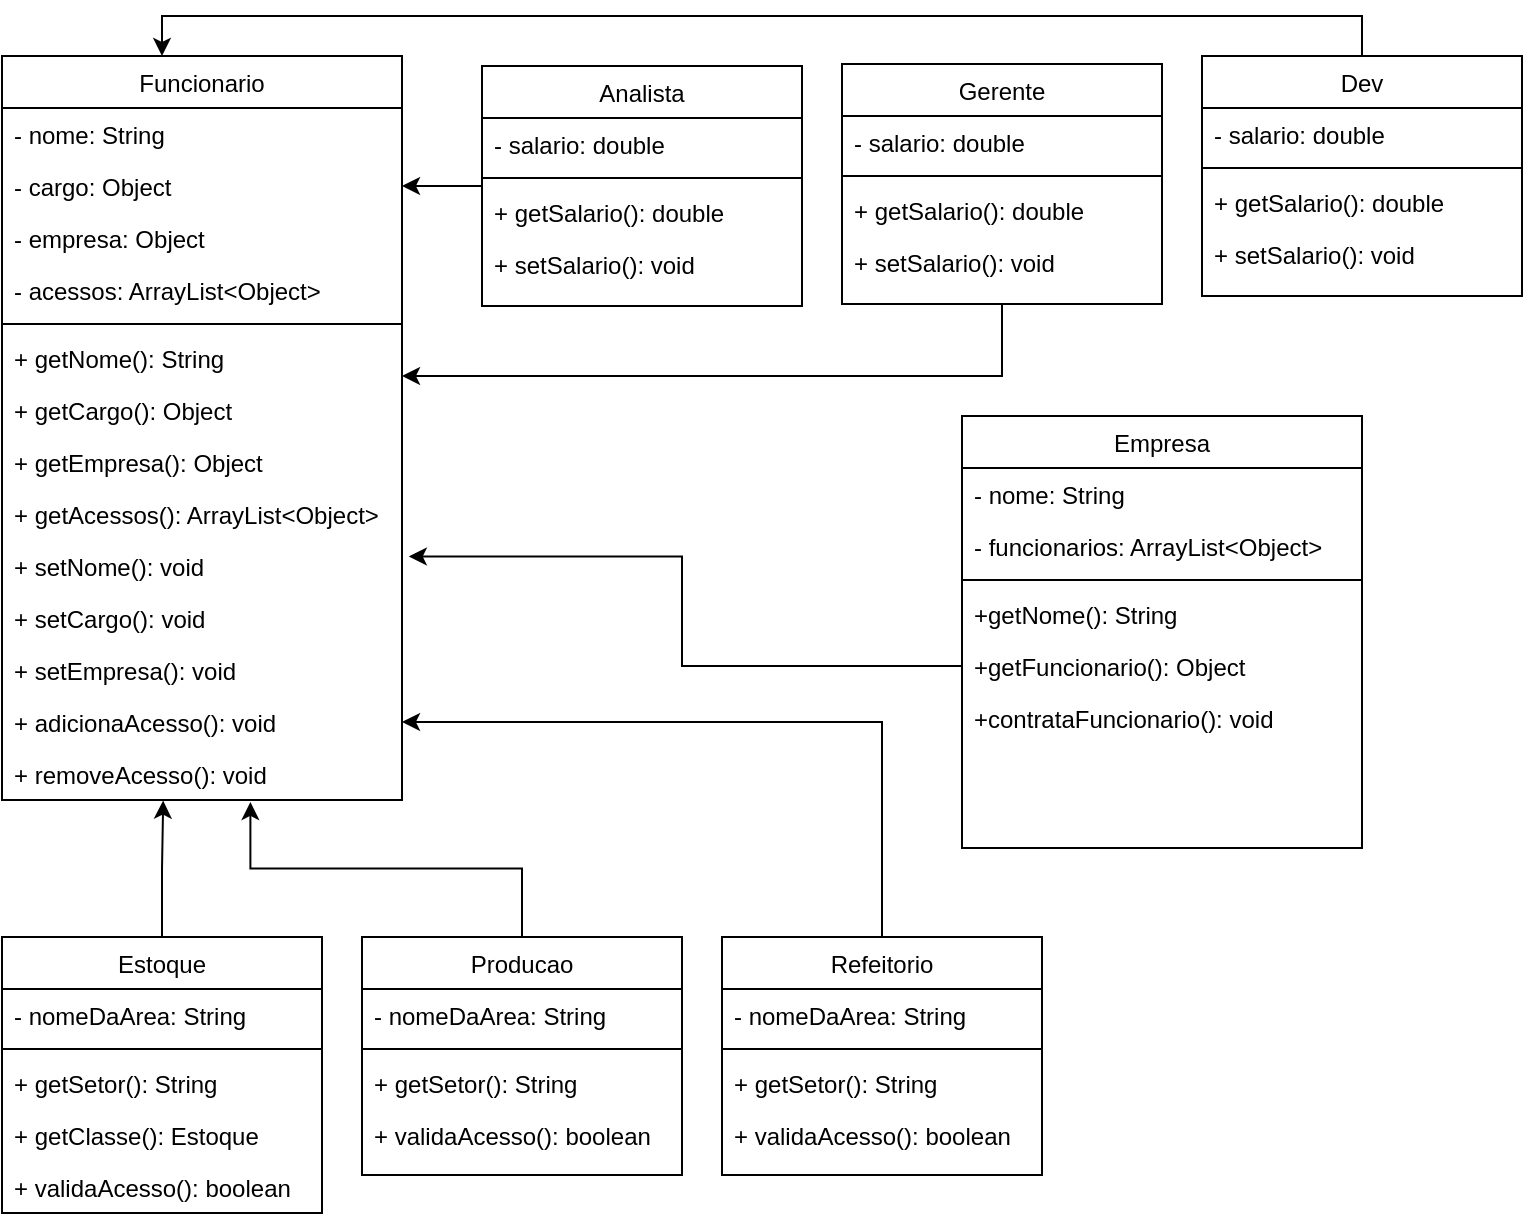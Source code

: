 <mxfile version="21.1.1" type="google">
  <diagram id="C5RBs43oDa-KdzZeNtuy" name="Page-1">
    <mxGraphModel grid="1" page="1" gridSize="10" guides="1" tooltips="1" connect="1" arrows="1" fold="1" pageScale="1" pageWidth="827" pageHeight="1169" math="0" shadow="0">
      <root>
        <mxCell id="WIyWlLk6GJQsqaUBKTNV-0" />
        <mxCell id="WIyWlLk6GJQsqaUBKTNV-1" parent="WIyWlLk6GJQsqaUBKTNV-0" />
        <mxCell id="CEh-gBeaj8NYszegtQqv-41" style="edgeStyle=orthogonalEdgeStyle;rounded=0;orthogonalLoop=1;jettySize=auto;html=1;" edge="1" parent="WIyWlLk6GJQsqaUBKTNV-1" source="zkfFHV4jXpPFQw0GAbJ--0" target="CEh-gBeaj8NYszegtQqv-30">
          <mxGeometry relative="1" as="geometry" />
        </mxCell>
        <mxCell id="zkfFHV4jXpPFQw0GAbJ--0" value="Analista" style="swimlane;fontStyle=0;align=center;verticalAlign=top;childLayout=stackLayout;horizontal=1;startSize=26;horizontalStack=0;resizeParent=1;resizeLast=0;collapsible=1;marginBottom=0;rounded=0;shadow=0;strokeWidth=1;" vertex="1" parent="WIyWlLk6GJQsqaUBKTNV-1">
          <mxGeometry x="280" y="45" width="160" height="120" as="geometry">
            <mxRectangle x="230" y="140" width="160" height="26" as="alternateBounds" />
          </mxGeometry>
        </mxCell>
        <mxCell id="zkfFHV4jXpPFQw0GAbJ--1" value="- salario: double" style="text;align=left;verticalAlign=top;spacingLeft=4;spacingRight=4;overflow=hidden;rotatable=0;points=[[0,0.5],[1,0.5]];portConstraint=eastwest;" vertex="1" parent="zkfFHV4jXpPFQw0GAbJ--0">
          <mxGeometry y="26" width="160" height="26" as="geometry" />
        </mxCell>
        <mxCell id="zkfFHV4jXpPFQw0GAbJ--4" value="" style="line;html=1;strokeWidth=1;align=left;verticalAlign=middle;spacingTop=-1;spacingLeft=3;spacingRight=3;rotatable=0;labelPosition=right;points=[];portConstraint=eastwest;" vertex="1" parent="zkfFHV4jXpPFQw0GAbJ--0">
          <mxGeometry y="52" width="160" height="8" as="geometry" />
        </mxCell>
        <mxCell id="zkfFHV4jXpPFQw0GAbJ--5" value="+ getSalario(): double" style="text;align=left;verticalAlign=top;spacingLeft=4;spacingRight=4;overflow=hidden;rotatable=0;points=[[0,0.5],[1,0.5]];portConstraint=eastwest;" vertex="1" parent="zkfFHV4jXpPFQw0GAbJ--0">
          <mxGeometry y="60" width="160" height="26" as="geometry" />
        </mxCell>
        <mxCell id="CEh-gBeaj8NYszegtQqv-13" value="+ setSalario(): void" style="text;align=left;verticalAlign=top;spacingLeft=4;spacingRight=4;overflow=hidden;rotatable=0;points=[[0,0.5],[1,0.5]];portConstraint=eastwest;" vertex="1" parent="zkfFHV4jXpPFQw0GAbJ--0">
          <mxGeometry y="86" width="160" height="26" as="geometry" />
        </mxCell>
        <mxCell id="CEh-gBeaj8NYszegtQqv-48" style="edgeStyle=orthogonalEdgeStyle;rounded=0;orthogonalLoop=1;jettySize=auto;html=1;entryX=0.403;entryY=1.012;entryDx=0;entryDy=0;entryPerimeter=0;" edge="1" parent="WIyWlLk6GJQsqaUBKTNV-1" source="zkfFHV4jXpPFQw0GAbJ--6" target="CEh-gBeaj8NYszegtQqv-40">
          <mxGeometry relative="1" as="geometry" />
        </mxCell>
        <mxCell id="zkfFHV4jXpPFQw0GAbJ--6" value="Estoque" style="swimlane;fontStyle=0;align=center;verticalAlign=top;childLayout=stackLayout;horizontal=1;startSize=26;horizontalStack=0;resizeParent=1;resizeLast=0;collapsible=1;marginBottom=0;rounded=0;shadow=0;strokeWidth=1;" vertex="1" parent="WIyWlLk6GJQsqaUBKTNV-1">
          <mxGeometry x="40" y="480.5" width="160" height="138" as="geometry">
            <mxRectangle x="130" y="380" width="160" height="26" as="alternateBounds" />
          </mxGeometry>
        </mxCell>
        <mxCell id="zkfFHV4jXpPFQw0GAbJ--7" value="- nomeDaArea: String" style="text;align=left;verticalAlign=top;spacingLeft=4;spacingRight=4;overflow=hidden;rotatable=0;points=[[0,0.5],[1,0.5]];portConstraint=eastwest;" vertex="1" parent="zkfFHV4jXpPFQw0GAbJ--6">
          <mxGeometry y="26" width="160" height="26" as="geometry" />
        </mxCell>
        <mxCell id="zkfFHV4jXpPFQw0GAbJ--9" value="" style="line;html=1;strokeWidth=1;align=left;verticalAlign=middle;spacingTop=-1;spacingLeft=3;spacingRight=3;rotatable=0;labelPosition=right;points=[];portConstraint=eastwest;" vertex="1" parent="zkfFHV4jXpPFQw0GAbJ--6">
          <mxGeometry y="52" width="160" height="8" as="geometry" />
        </mxCell>
        <mxCell id="zkfFHV4jXpPFQw0GAbJ--11" value="+ getSetor(): String" style="text;align=left;verticalAlign=top;spacingLeft=4;spacingRight=4;overflow=hidden;rotatable=0;points=[[0,0.5],[1,0.5]];portConstraint=eastwest;" vertex="1" parent="zkfFHV4jXpPFQw0GAbJ--6">
          <mxGeometry y="60" width="160" height="26" as="geometry" />
        </mxCell>
        <mxCell id="CEh-gBeaj8NYszegtQqv-0" value="+ getClasse(): Estoque" style="text;align=left;verticalAlign=top;spacingLeft=4;spacingRight=4;overflow=hidden;rotatable=0;points=[[0,0.5],[1,0.5]];portConstraint=eastwest;" vertex="1" parent="zkfFHV4jXpPFQw0GAbJ--6">
          <mxGeometry y="86" width="160" height="26" as="geometry" />
        </mxCell>
        <mxCell id="CEh-gBeaj8NYszegtQqv-1" value="+ validaAcesso(): boolean" style="text;align=left;verticalAlign=top;spacingLeft=4;spacingRight=4;overflow=hidden;rotatable=0;points=[[0,0.5],[1,0.5]];portConstraint=eastwest;" vertex="1" parent="zkfFHV4jXpPFQw0GAbJ--6">
          <mxGeometry y="112" width="160" height="26" as="geometry" />
        </mxCell>
        <mxCell id="zkfFHV4jXpPFQw0GAbJ--17" value="Empresa" style="swimlane;fontStyle=0;align=center;verticalAlign=top;childLayout=stackLayout;horizontal=1;startSize=26;horizontalStack=0;resizeParent=1;resizeLast=0;collapsible=1;marginBottom=0;rounded=0;shadow=0;strokeWidth=1;" vertex="1" parent="WIyWlLk6GJQsqaUBKTNV-1">
          <mxGeometry x="520" y="220" width="200" height="216" as="geometry">
            <mxRectangle x="550" y="140" width="160" height="26" as="alternateBounds" />
          </mxGeometry>
        </mxCell>
        <mxCell id="zkfFHV4jXpPFQw0GAbJ--18" value="- nome: String" style="text;align=left;verticalAlign=top;spacingLeft=4;spacingRight=4;overflow=hidden;rotatable=0;points=[[0,0.5],[1,0.5]];portConstraint=eastwest;" vertex="1" parent="zkfFHV4jXpPFQw0GAbJ--17">
          <mxGeometry y="26" width="200" height="26" as="geometry" />
        </mxCell>
        <mxCell id="zkfFHV4jXpPFQw0GAbJ--19" value="- funcionarios: ArrayList&lt;Object&gt;" style="text;align=left;verticalAlign=top;spacingLeft=4;spacingRight=4;overflow=hidden;rotatable=0;points=[[0,0.5],[1,0.5]];portConstraint=eastwest;rounded=0;shadow=0;html=0;" vertex="1" parent="zkfFHV4jXpPFQw0GAbJ--17">
          <mxGeometry y="52" width="200" height="26" as="geometry" />
        </mxCell>
        <mxCell id="zkfFHV4jXpPFQw0GAbJ--23" value="" style="line;html=1;strokeWidth=1;align=left;verticalAlign=middle;spacingTop=-1;spacingLeft=3;spacingRight=3;rotatable=0;labelPosition=right;points=[];portConstraint=eastwest;" vertex="1" parent="zkfFHV4jXpPFQw0GAbJ--17">
          <mxGeometry y="78" width="200" height="8" as="geometry" />
        </mxCell>
        <mxCell id="zkfFHV4jXpPFQw0GAbJ--24" value="+getNome(): String" style="text;align=left;verticalAlign=top;spacingLeft=4;spacingRight=4;overflow=hidden;rotatable=0;points=[[0,0.5],[1,0.5]];portConstraint=eastwest;" vertex="1" parent="zkfFHV4jXpPFQw0GAbJ--17">
          <mxGeometry y="86" width="200" height="26" as="geometry" />
        </mxCell>
        <mxCell id="CEh-gBeaj8NYszegtQqv-45" value="+getFuncionario(): Object" style="text;align=left;verticalAlign=top;spacingLeft=4;spacingRight=4;overflow=hidden;rotatable=0;points=[[0,0.5],[1,0.5]];portConstraint=eastwest;" vertex="1" parent="zkfFHV4jXpPFQw0GAbJ--17">
          <mxGeometry y="112" width="200" height="26" as="geometry" />
        </mxCell>
        <mxCell id="CEh-gBeaj8NYszegtQqv-46" value="+contrataFuncionario(): void" style="text;align=left;verticalAlign=top;spacingLeft=4;spacingRight=4;overflow=hidden;rotatable=0;points=[[0,0.5],[1,0.5]];portConstraint=eastwest;" vertex="1" parent="zkfFHV4jXpPFQw0GAbJ--17">
          <mxGeometry y="138" width="200" height="26" as="geometry" />
        </mxCell>
        <mxCell id="CEh-gBeaj8NYszegtQqv-49" style="edgeStyle=orthogonalEdgeStyle;rounded=0;orthogonalLoop=1;jettySize=auto;html=1;entryX=0.621;entryY=1.038;entryDx=0;entryDy=0;entryPerimeter=0;" edge="1" parent="WIyWlLk6GJQsqaUBKTNV-1" source="CEh-gBeaj8NYszegtQqv-2" target="CEh-gBeaj8NYszegtQqv-40">
          <mxGeometry relative="1" as="geometry" />
        </mxCell>
        <mxCell id="CEh-gBeaj8NYszegtQqv-2" value="Producao" style="swimlane;fontStyle=0;align=center;verticalAlign=top;childLayout=stackLayout;horizontal=1;startSize=26;horizontalStack=0;resizeParent=1;resizeLast=0;collapsible=1;marginBottom=0;rounded=0;shadow=0;strokeWidth=1;" vertex="1" parent="WIyWlLk6GJQsqaUBKTNV-1">
          <mxGeometry x="220" y="480.5" width="160" height="119" as="geometry">
            <mxRectangle x="130" y="380" width="160" height="26" as="alternateBounds" />
          </mxGeometry>
        </mxCell>
        <mxCell id="CEh-gBeaj8NYszegtQqv-3" value="- nomeDaArea: String" style="text;align=left;verticalAlign=top;spacingLeft=4;spacingRight=4;overflow=hidden;rotatable=0;points=[[0,0.5],[1,0.5]];portConstraint=eastwest;" vertex="1" parent="CEh-gBeaj8NYszegtQqv-2">
          <mxGeometry y="26" width="160" height="26" as="geometry" />
        </mxCell>
        <mxCell id="CEh-gBeaj8NYszegtQqv-4" value="" style="line;html=1;strokeWidth=1;align=left;verticalAlign=middle;spacingTop=-1;spacingLeft=3;spacingRight=3;rotatable=0;labelPosition=right;points=[];portConstraint=eastwest;" vertex="1" parent="CEh-gBeaj8NYszegtQqv-2">
          <mxGeometry y="52" width="160" height="8" as="geometry" />
        </mxCell>
        <mxCell id="CEh-gBeaj8NYszegtQqv-5" value="+ getSetor(): String" style="text;align=left;verticalAlign=top;spacingLeft=4;spacingRight=4;overflow=hidden;rotatable=0;points=[[0,0.5],[1,0.5]];portConstraint=eastwest;" vertex="1" parent="CEh-gBeaj8NYszegtQqv-2">
          <mxGeometry y="60" width="160" height="26" as="geometry" />
        </mxCell>
        <mxCell id="CEh-gBeaj8NYszegtQqv-7" value="+ validaAcesso(): boolean" style="text;align=left;verticalAlign=top;spacingLeft=4;spacingRight=4;overflow=hidden;rotatable=0;points=[[0,0.5],[1,0.5]];portConstraint=eastwest;" vertex="1" parent="CEh-gBeaj8NYszegtQqv-2">
          <mxGeometry y="86" width="160" height="26" as="geometry" />
        </mxCell>
        <mxCell id="CEh-gBeaj8NYszegtQqv-50" style="edgeStyle=orthogonalEdgeStyle;rounded=0;orthogonalLoop=1;jettySize=auto;html=1;entryX=1;entryY=0.5;entryDx=0;entryDy=0;" edge="1" parent="WIyWlLk6GJQsqaUBKTNV-1" source="CEh-gBeaj8NYszegtQqv-8" target="CEh-gBeaj8NYszegtQqv-39">
          <mxGeometry relative="1" as="geometry" />
        </mxCell>
        <mxCell id="CEh-gBeaj8NYszegtQqv-8" value="Refeitorio" style="swimlane;fontStyle=0;align=center;verticalAlign=top;childLayout=stackLayout;horizontal=1;startSize=26;horizontalStack=0;resizeParent=1;resizeLast=0;collapsible=1;marginBottom=0;rounded=0;shadow=0;strokeWidth=1;" vertex="1" parent="WIyWlLk6GJQsqaUBKTNV-1">
          <mxGeometry x="400" y="480.5" width="160" height="119" as="geometry">
            <mxRectangle x="130" y="380" width="160" height="26" as="alternateBounds" />
          </mxGeometry>
        </mxCell>
        <mxCell id="CEh-gBeaj8NYszegtQqv-9" value="- nomeDaArea: String" style="text;align=left;verticalAlign=top;spacingLeft=4;spacingRight=4;overflow=hidden;rotatable=0;points=[[0,0.5],[1,0.5]];portConstraint=eastwest;" vertex="1" parent="CEh-gBeaj8NYszegtQqv-8">
          <mxGeometry y="26" width="160" height="26" as="geometry" />
        </mxCell>
        <mxCell id="CEh-gBeaj8NYszegtQqv-10" value="" style="line;html=1;strokeWidth=1;align=left;verticalAlign=middle;spacingTop=-1;spacingLeft=3;spacingRight=3;rotatable=0;labelPosition=right;points=[];portConstraint=eastwest;" vertex="1" parent="CEh-gBeaj8NYszegtQqv-8">
          <mxGeometry y="52" width="160" height="8" as="geometry" />
        </mxCell>
        <mxCell id="CEh-gBeaj8NYszegtQqv-11" value="+ getSetor(): String" style="text;align=left;verticalAlign=top;spacingLeft=4;spacingRight=4;overflow=hidden;rotatable=0;points=[[0,0.5],[1,0.5]];portConstraint=eastwest;" vertex="1" parent="CEh-gBeaj8NYszegtQqv-8">
          <mxGeometry y="60" width="160" height="26" as="geometry" />
        </mxCell>
        <mxCell id="CEh-gBeaj8NYszegtQqv-12" value="+ validaAcesso(): boolean" style="text;align=left;verticalAlign=top;spacingLeft=4;spacingRight=4;overflow=hidden;rotatable=0;points=[[0,0.5],[1,0.5]];portConstraint=eastwest;" vertex="1" parent="CEh-gBeaj8NYszegtQqv-8">
          <mxGeometry y="86" width="160" height="26" as="geometry" />
        </mxCell>
        <mxCell id="CEh-gBeaj8NYszegtQqv-44" style="edgeStyle=orthogonalEdgeStyle;rounded=0;orthogonalLoop=1;jettySize=auto;html=1;entryX=0.4;entryY=0;entryDx=0;entryDy=0;entryPerimeter=0;" edge="1" parent="WIyWlLk6GJQsqaUBKTNV-1" source="CEh-gBeaj8NYszegtQqv-15" target="CEh-gBeaj8NYszegtQqv-25">
          <mxGeometry relative="1" as="geometry">
            <Array as="points">
              <mxPoint x="720" y="20" />
              <mxPoint x="120" y="20" />
            </Array>
          </mxGeometry>
        </mxCell>
        <mxCell id="CEh-gBeaj8NYszegtQqv-15" value="Dev" style="swimlane;fontStyle=0;align=center;verticalAlign=top;childLayout=stackLayout;horizontal=1;startSize=26;horizontalStack=0;resizeParent=1;resizeLast=0;collapsible=1;marginBottom=0;rounded=0;shadow=0;strokeWidth=1;" vertex="1" parent="WIyWlLk6GJQsqaUBKTNV-1">
          <mxGeometry x="640" y="40" width="160" height="120" as="geometry">
            <mxRectangle x="230" y="140" width="160" height="26" as="alternateBounds" />
          </mxGeometry>
        </mxCell>
        <mxCell id="CEh-gBeaj8NYszegtQqv-16" value="- salario: double" style="text;align=left;verticalAlign=top;spacingLeft=4;spacingRight=4;overflow=hidden;rotatable=0;points=[[0,0.5],[1,0.5]];portConstraint=eastwest;" vertex="1" parent="CEh-gBeaj8NYszegtQqv-15">
          <mxGeometry y="26" width="160" height="26" as="geometry" />
        </mxCell>
        <mxCell id="CEh-gBeaj8NYszegtQqv-17" value="" style="line;html=1;strokeWidth=1;align=left;verticalAlign=middle;spacingTop=-1;spacingLeft=3;spacingRight=3;rotatable=0;labelPosition=right;points=[];portConstraint=eastwest;" vertex="1" parent="CEh-gBeaj8NYszegtQqv-15">
          <mxGeometry y="52" width="160" height="8" as="geometry" />
        </mxCell>
        <mxCell id="CEh-gBeaj8NYszegtQqv-18" value="+ getSalario(): double" style="text;align=left;verticalAlign=top;spacingLeft=4;spacingRight=4;overflow=hidden;rotatable=0;points=[[0,0.5],[1,0.5]];portConstraint=eastwest;" vertex="1" parent="CEh-gBeaj8NYszegtQqv-15">
          <mxGeometry y="60" width="160" height="26" as="geometry" />
        </mxCell>
        <mxCell id="CEh-gBeaj8NYszegtQqv-19" value="+ setSalario(): void" style="text;align=left;verticalAlign=top;spacingLeft=4;spacingRight=4;overflow=hidden;rotatable=0;points=[[0,0.5],[1,0.5]];portConstraint=eastwest;" vertex="1" parent="CEh-gBeaj8NYszegtQqv-15">
          <mxGeometry y="86" width="160" height="26" as="geometry" />
        </mxCell>
        <mxCell id="CEh-gBeaj8NYszegtQqv-43" style="edgeStyle=orthogonalEdgeStyle;rounded=0;orthogonalLoop=1;jettySize=auto;html=1;entryX=1;entryY=0.846;entryDx=0;entryDy=0;entryPerimeter=0;" edge="1" parent="WIyWlLk6GJQsqaUBKTNV-1" source="CEh-gBeaj8NYszegtQqv-20" target="CEh-gBeaj8NYszegtQqv-28">
          <mxGeometry relative="1" as="geometry" />
        </mxCell>
        <mxCell id="CEh-gBeaj8NYszegtQqv-20" value="Gerente" style="swimlane;fontStyle=0;align=center;verticalAlign=top;childLayout=stackLayout;horizontal=1;startSize=26;horizontalStack=0;resizeParent=1;resizeLast=0;collapsible=1;marginBottom=0;rounded=0;shadow=0;strokeWidth=1;" vertex="1" parent="WIyWlLk6GJQsqaUBKTNV-1">
          <mxGeometry x="460" y="44" width="160" height="120" as="geometry">
            <mxRectangle x="230" y="140" width="160" height="26" as="alternateBounds" />
          </mxGeometry>
        </mxCell>
        <mxCell id="CEh-gBeaj8NYszegtQqv-21" value="- salario: double" style="text;align=left;verticalAlign=top;spacingLeft=4;spacingRight=4;overflow=hidden;rotatable=0;points=[[0,0.5],[1,0.5]];portConstraint=eastwest;" vertex="1" parent="CEh-gBeaj8NYszegtQqv-20">
          <mxGeometry y="26" width="160" height="26" as="geometry" />
        </mxCell>
        <mxCell id="CEh-gBeaj8NYszegtQqv-22" value="" style="line;html=1;strokeWidth=1;align=left;verticalAlign=middle;spacingTop=-1;spacingLeft=3;spacingRight=3;rotatable=0;labelPosition=right;points=[];portConstraint=eastwest;" vertex="1" parent="CEh-gBeaj8NYszegtQqv-20">
          <mxGeometry y="52" width="160" height="8" as="geometry" />
        </mxCell>
        <mxCell id="CEh-gBeaj8NYszegtQqv-23" value="+ getSalario(): double" style="text;align=left;verticalAlign=top;spacingLeft=4;spacingRight=4;overflow=hidden;rotatable=0;points=[[0,0.5],[1,0.5]];portConstraint=eastwest;" vertex="1" parent="CEh-gBeaj8NYszegtQqv-20">
          <mxGeometry y="60" width="160" height="26" as="geometry" />
        </mxCell>
        <mxCell id="CEh-gBeaj8NYszegtQqv-24" value="+ setSalario(): void" style="text;align=left;verticalAlign=top;spacingLeft=4;spacingRight=4;overflow=hidden;rotatable=0;points=[[0,0.5],[1,0.5]];portConstraint=eastwest;" vertex="1" parent="CEh-gBeaj8NYszegtQqv-20">
          <mxGeometry y="86" width="160" height="26" as="geometry" />
        </mxCell>
        <mxCell id="CEh-gBeaj8NYszegtQqv-25" value="Funcionario" style="swimlane;fontStyle=0;align=center;verticalAlign=top;childLayout=stackLayout;horizontal=1;startSize=26;horizontalStack=0;resizeParent=1;resizeLast=0;collapsible=1;marginBottom=0;rounded=0;shadow=0;strokeWidth=1;" vertex="1" parent="WIyWlLk6GJQsqaUBKTNV-1">
          <mxGeometry x="40" y="40" width="200" height="372" as="geometry">
            <mxRectangle x="230" y="140" width="160" height="26" as="alternateBounds" />
          </mxGeometry>
        </mxCell>
        <mxCell id="CEh-gBeaj8NYszegtQqv-26" value="- nome: String" style="text;align=left;verticalAlign=top;spacingLeft=4;spacingRight=4;overflow=hidden;rotatable=0;points=[[0,0.5],[1,0.5]];portConstraint=eastwest;" vertex="1" parent="CEh-gBeaj8NYszegtQqv-25">
          <mxGeometry y="26" width="200" height="26" as="geometry" />
        </mxCell>
        <mxCell id="CEh-gBeaj8NYszegtQqv-30" value="- cargo: Object" style="text;align=left;verticalAlign=top;spacingLeft=4;spacingRight=4;overflow=hidden;rotatable=0;points=[[0,0.5],[1,0.5]];portConstraint=eastwest;" vertex="1" parent="CEh-gBeaj8NYszegtQqv-25">
          <mxGeometry y="52" width="200" height="26" as="geometry" />
        </mxCell>
        <mxCell id="CEh-gBeaj8NYszegtQqv-31" value="- empresa: Object" style="text;align=left;verticalAlign=top;spacingLeft=4;spacingRight=4;overflow=hidden;rotatable=0;points=[[0,0.5],[1,0.5]];portConstraint=eastwest;" vertex="1" parent="CEh-gBeaj8NYszegtQqv-25">
          <mxGeometry y="78" width="200" height="26" as="geometry" />
        </mxCell>
        <mxCell id="CEh-gBeaj8NYszegtQqv-32" value="- acessos: ArrayList&lt;Object&gt;" style="text;align=left;verticalAlign=top;spacingLeft=4;spacingRight=4;overflow=hidden;rotatable=0;points=[[0,0.5],[1,0.5]];portConstraint=eastwest;" vertex="1" parent="CEh-gBeaj8NYszegtQqv-25">
          <mxGeometry y="104" width="200" height="26" as="geometry" />
        </mxCell>
        <mxCell id="CEh-gBeaj8NYszegtQqv-27" value="" style="line;html=1;strokeWidth=1;align=left;verticalAlign=middle;spacingTop=-1;spacingLeft=3;spacingRight=3;rotatable=0;labelPosition=right;points=[];portConstraint=eastwest;" vertex="1" parent="CEh-gBeaj8NYszegtQqv-25">
          <mxGeometry y="130" width="200" height="8" as="geometry" />
        </mxCell>
        <mxCell id="CEh-gBeaj8NYszegtQqv-28" value="+ getNome(): String" style="text;align=left;verticalAlign=top;spacingLeft=4;spacingRight=4;overflow=hidden;rotatable=0;points=[[0,0.5],[1,0.5]];portConstraint=eastwest;" vertex="1" parent="CEh-gBeaj8NYszegtQqv-25">
          <mxGeometry y="138" width="200" height="26" as="geometry" />
        </mxCell>
        <mxCell id="CEh-gBeaj8NYszegtQqv-34" value="+ getCargo(): Object" style="text;align=left;verticalAlign=top;spacingLeft=4;spacingRight=4;overflow=hidden;rotatable=0;points=[[0,0.5],[1,0.5]];portConstraint=eastwest;" vertex="1" parent="CEh-gBeaj8NYszegtQqv-25">
          <mxGeometry y="164" width="200" height="26" as="geometry" />
        </mxCell>
        <mxCell id="CEh-gBeaj8NYszegtQqv-35" value="+ getEmpresa(): Object" style="text;align=left;verticalAlign=top;spacingLeft=4;spacingRight=4;overflow=hidden;rotatable=0;points=[[0,0.5],[1,0.5]];portConstraint=eastwest;" vertex="1" parent="CEh-gBeaj8NYszegtQqv-25">
          <mxGeometry y="190" width="200" height="26" as="geometry" />
        </mxCell>
        <mxCell id="CEh-gBeaj8NYszegtQqv-36" value="+ getAcessos(): ArrayList&lt;Object&gt;" style="text;align=left;verticalAlign=top;spacingLeft=4;spacingRight=4;overflow=hidden;rotatable=0;points=[[0,0.5],[1,0.5]];portConstraint=eastwest;" vertex="1" parent="CEh-gBeaj8NYszegtQqv-25">
          <mxGeometry y="216" width="200" height="26" as="geometry" />
        </mxCell>
        <mxCell id="CEh-gBeaj8NYszegtQqv-29" value="+ setNome(): void" style="text;align=left;verticalAlign=top;spacingLeft=4;spacingRight=4;overflow=hidden;rotatable=0;points=[[0,0.5],[1,0.5]];portConstraint=eastwest;" vertex="1" parent="CEh-gBeaj8NYszegtQqv-25">
          <mxGeometry y="242" width="200" height="26" as="geometry" />
        </mxCell>
        <mxCell id="CEh-gBeaj8NYszegtQqv-37" value="+ setCargo(): void" style="text;align=left;verticalAlign=top;spacingLeft=4;spacingRight=4;overflow=hidden;rotatable=0;points=[[0,0.5],[1,0.5]];portConstraint=eastwest;" vertex="1" parent="CEh-gBeaj8NYszegtQqv-25">
          <mxGeometry y="268" width="200" height="26" as="geometry" />
        </mxCell>
        <mxCell id="CEh-gBeaj8NYszegtQqv-38" value="+ setEmpresa(): void" style="text;align=left;verticalAlign=top;spacingLeft=4;spacingRight=4;overflow=hidden;rotatable=0;points=[[0,0.5],[1,0.5]];portConstraint=eastwest;" vertex="1" parent="CEh-gBeaj8NYszegtQqv-25">
          <mxGeometry y="294" width="200" height="26" as="geometry" />
        </mxCell>
        <mxCell id="CEh-gBeaj8NYszegtQqv-39" value="+ adicionaAcesso(): void" style="text;align=left;verticalAlign=top;spacingLeft=4;spacingRight=4;overflow=hidden;rotatable=0;points=[[0,0.5],[1,0.5]];portConstraint=eastwest;" vertex="1" parent="CEh-gBeaj8NYszegtQqv-25">
          <mxGeometry y="320" width="200" height="26" as="geometry" />
        </mxCell>
        <mxCell id="CEh-gBeaj8NYszegtQqv-40" value="+ removeAcesso(): void" style="text;align=left;verticalAlign=top;spacingLeft=4;spacingRight=4;overflow=hidden;rotatable=0;points=[[0,0.5],[1,0.5]];portConstraint=eastwest;" vertex="1" parent="CEh-gBeaj8NYszegtQqv-25">
          <mxGeometry y="346" width="200" height="26" as="geometry" />
        </mxCell>
        <mxCell id="CEh-gBeaj8NYszegtQqv-47" style="edgeStyle=orthogonalEdgeStyle;rounded=0;orthogonalLoop=1;jettySize=auto;html=1;entryX=1.017;entryY=0.317;entryDx=0;entryDy=0;entryPerimeter=0;" edge="1" parent="WIyWlLk6GJQsqaUBKTNV-1" source="CEh-gBeaj8NYszegtQqv-45" target="CEh-gBeaj8NYszegtQqv-29">
          <mxGeometry relative="1" as="geometry" />
        </mxCell>
      </root>
    </mxGraphModel>
  </diagram>
</mxfile>
